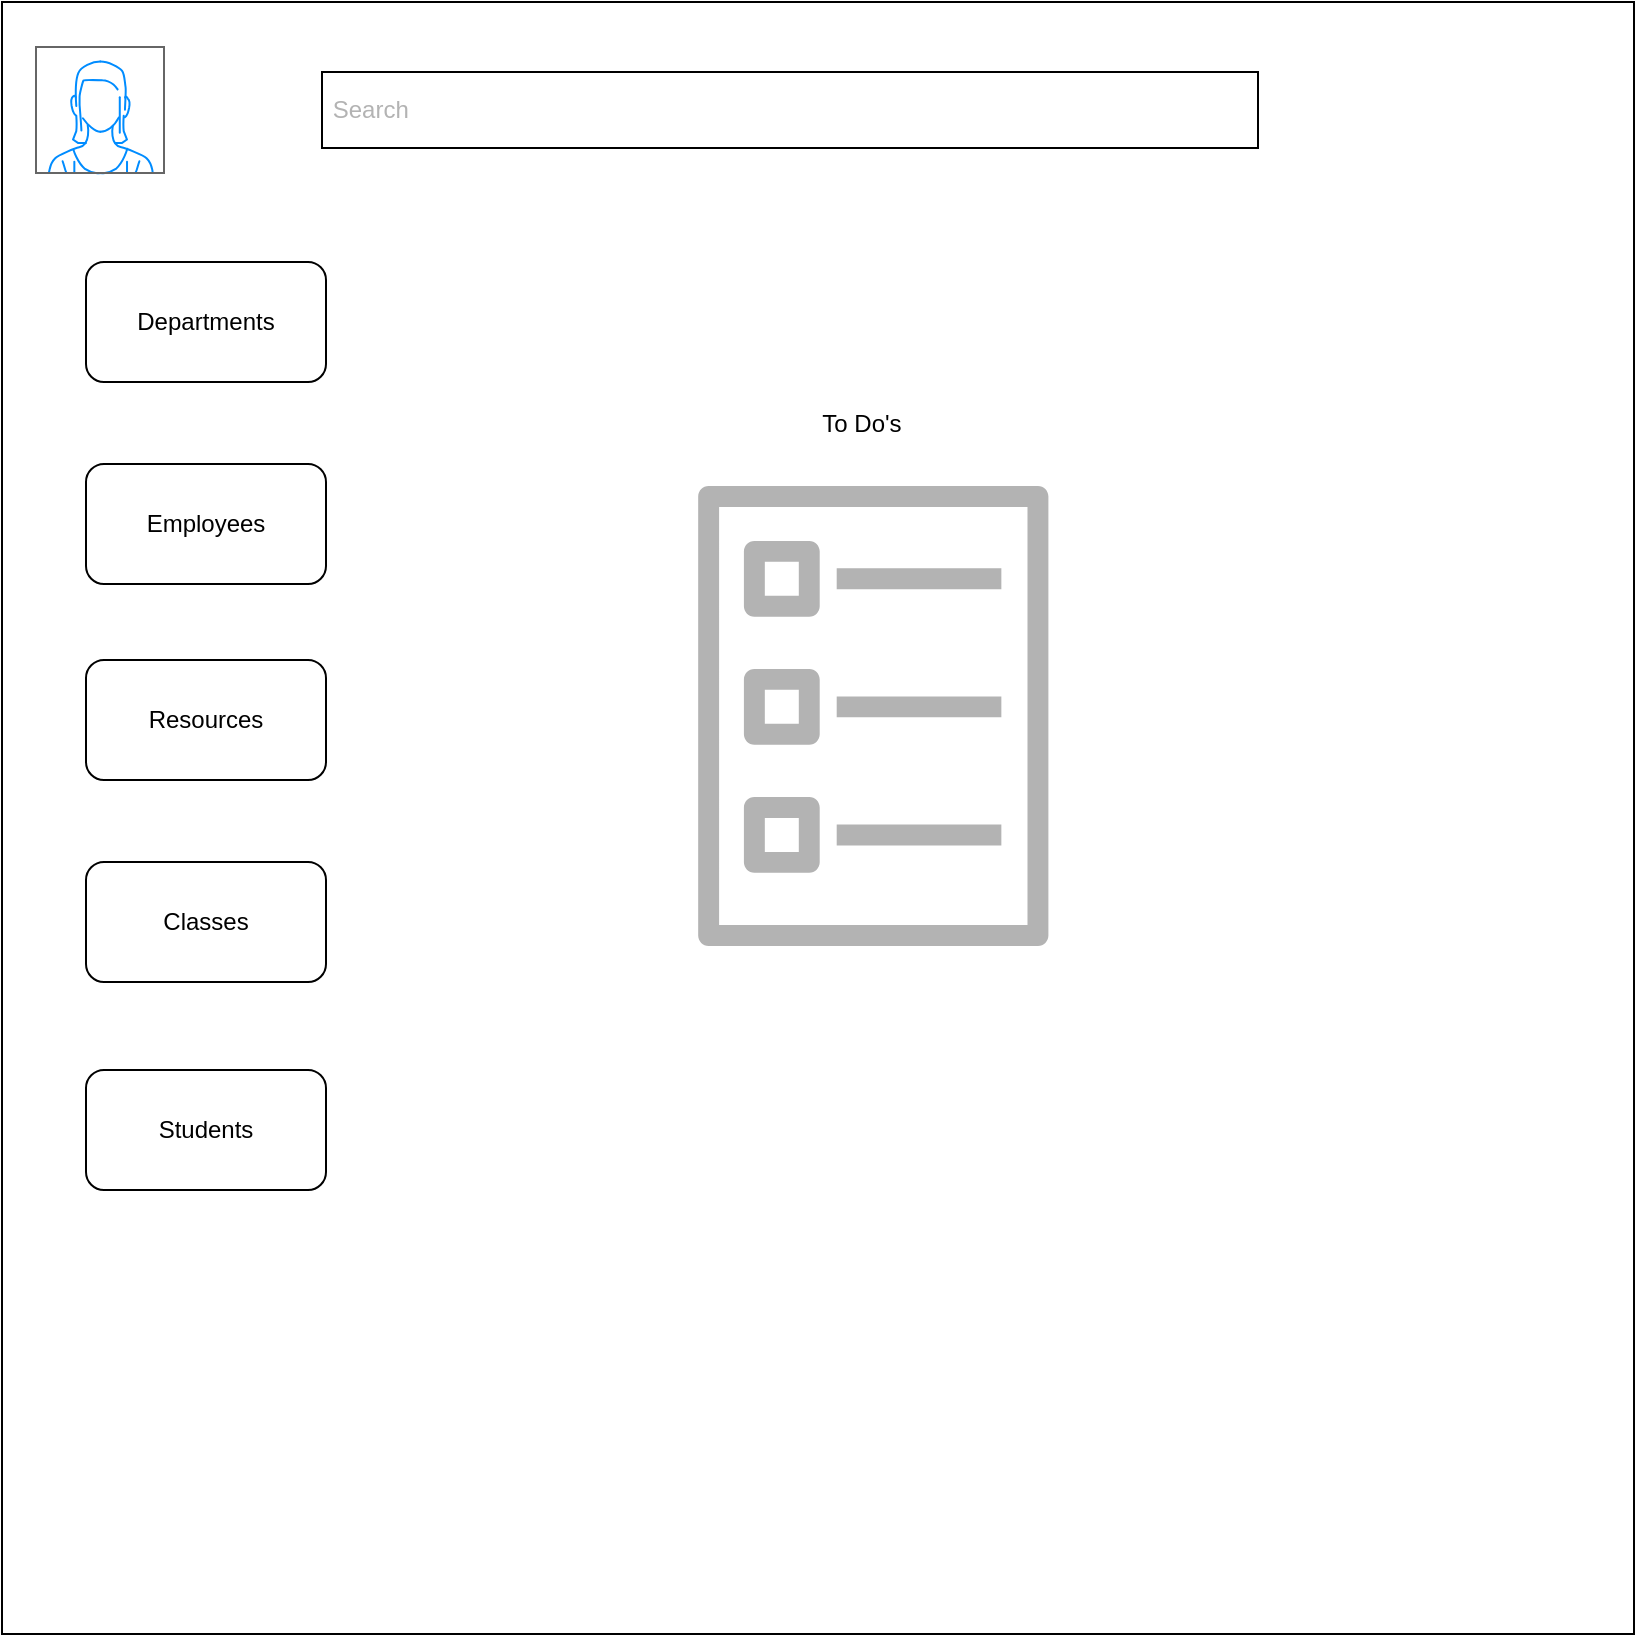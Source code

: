 <mxfile version="24.7.7">
  <diagram name="Page-1" id="9ylrQpaLR2zZn0Y1naeg">
    <mxGraphModel dx="863" dy="1121" grid="0" gridSize="10" guides="1" tooltips="1" connect="1" arrows="1" fold="1" page="0" pageScale="1" pageWidth="850" pageHeight="1100" math="0" shadow="0">
      <root>
        <mxCell id="0" />
        <mxCell id="1" parent="0" />
        <mxCell id="tQMuXIStEdkvnsYo-aWA-1" value="" style="whiteSpace=wrap;html=1;aspect=fixed;" parent="1" vertex="1">
          <mxGeometry x="29" y="149" width="816" height="816" as="geometry" />
        </mxCell>
        <mxCell id="PmfufLTCeohsXD9K9Z-r-17" value="Departments" style="rounded=1;whiteSpace=wrap;html=1;" vertex="1" parent="1">
          <mxGeometry x="71" y="279" width="120" height="60" as="geometry" />
        </mxCell>
        <mxCell id="PmfufLTCeohsXD9K9Z-r-18" value="Employees" style="rounded=1;whiteSpace=wrap;html=1;" vertex="1" parent="1">
          <mxGeometry x="71" y="380" width="120" height="60" as="geometry" />
        </mxCell>
        <mxCell id="PmfufLTCeohsXD9K9Z-r-19" value="Resources" style="rounded=1;whiteSpace=wrap;html=1;" vertex="1" parent="1">
          <mxGeometry x="71" y="478" width="120" height="60" as="geometry" />
        </mxCell>
        <mxCell id="PmfufLTCeohsXD9K9Z-r-20" value="Classes" style="rounded=1;whiteSpace=wrap;html=1;" vertex="1" parent="1">
          <mxGeometry x="71" y="579" width="120" height="60" as="geometry" />
        </mxCell>
        <mxCell id="PmfufLTCeohsXD9K9Z-r-21" value="Students" style="rounded=1;whiteSpace=wrap;html=1;" vertex="1" parent="1">
          <mxGeometry x="71" y="683" width="120" height="60" as="geometry" />
        </mxCell>
        <mxCell id="PmfufLTCeohsXD9K9Z-r-22" value="&amp;nbsp;&lt;font color=&quot;#b3b3b3&quot;&gt;Search&lt;/font&gt;" style="rounded=0;whiteSpace=wrap;html=1;align=left;" vertex="1" parent="1">
          <mxGeometry x="189" y="184" width="468" height="38" as="geometry" />
        </mxCell>
        <mxCell id="PmfufLTCeohsXD9K9Z-r-36" value="" style="verticalLabelPosition=bottom;shadow=0;dashed=0;align=center;html=1;verticalAlign=top;strokeWidth=1;shape=mxgraph.mockup.containers.userFemale;strokeColor=#666666;strokeColor2=#008cff;" vertex="1" parent="1">
          <mxGeometry x="46" y="171.5" width="64" height="63" as="geometry" />
        </mxCell>
        <mxCell id="PmfufLTCeohsXD9K9Z-r-38" value="" style="sketch=0;outlineConnect=0;fontColor=#232F3E;gradientColor=none;fillColor=#B3B3B3;strokeColor=none;dashed=0;verticalLabelPosition=bottom;verticalAlign=top;align=center;html=1;fontSize=12;fontStyle=0;aspect=fixed;pointerEvents=1;shape=mxgraph.aws4.ecs_task;" vertex="1" parent="1">
          <mxGeometry x="376" y="391" width="177.29" height="230" as="geometry" />
        </mxCell>
        <mxCell id="PmfufLTCeohsXD9K9Z-r-39" value="To Do&#39;s" style="text;html=1;align=center;verticalAlign=middle;whiteSpace=wrap;rounded=0;" vertex="1" parent="1">
          <mxGeometry x="429" y="345" width="60" height="30" as="geometry" />
        </mxCell>
      </root>
    </mxGraphModel>
  </diagram>
</mxfile>
